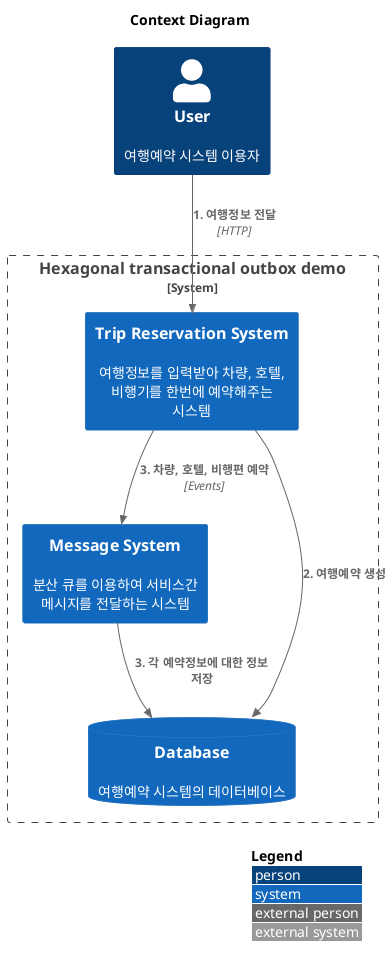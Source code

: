 @startuml context

!include <c4/C4_Context.puml>  

LAYOUT_WITH_LEGEND()

title Context Diagram

Person(client, "User", "여행예약 시스템 이용자")

System_Boundary(b0, "Hexagonal transactional outbox demo") {
  System(saga, "Trip Reservation System", "여행정보를 입력받아 차량, 호텔, 비행기를 한번에 예약해주는 시스템")
  System(relay, "Message System", "분산 큐를 이용하여 서비스간 메시지를 전달하는 시스템")
  SystemDb(db, "Database", "여행예약 시스템의 데이터베이스")
}

Rel(client, saga, "1. 여행정보 전달", "HTTP")
Rel(saga, db, "2. 여행예약 생성")
Rel(saga, relay, "3. 차량, 호텔, 비행편 예약", "Events")
Rel(relay, db, "3. 각 예약정보에 대한 정보 저장")

@enduml